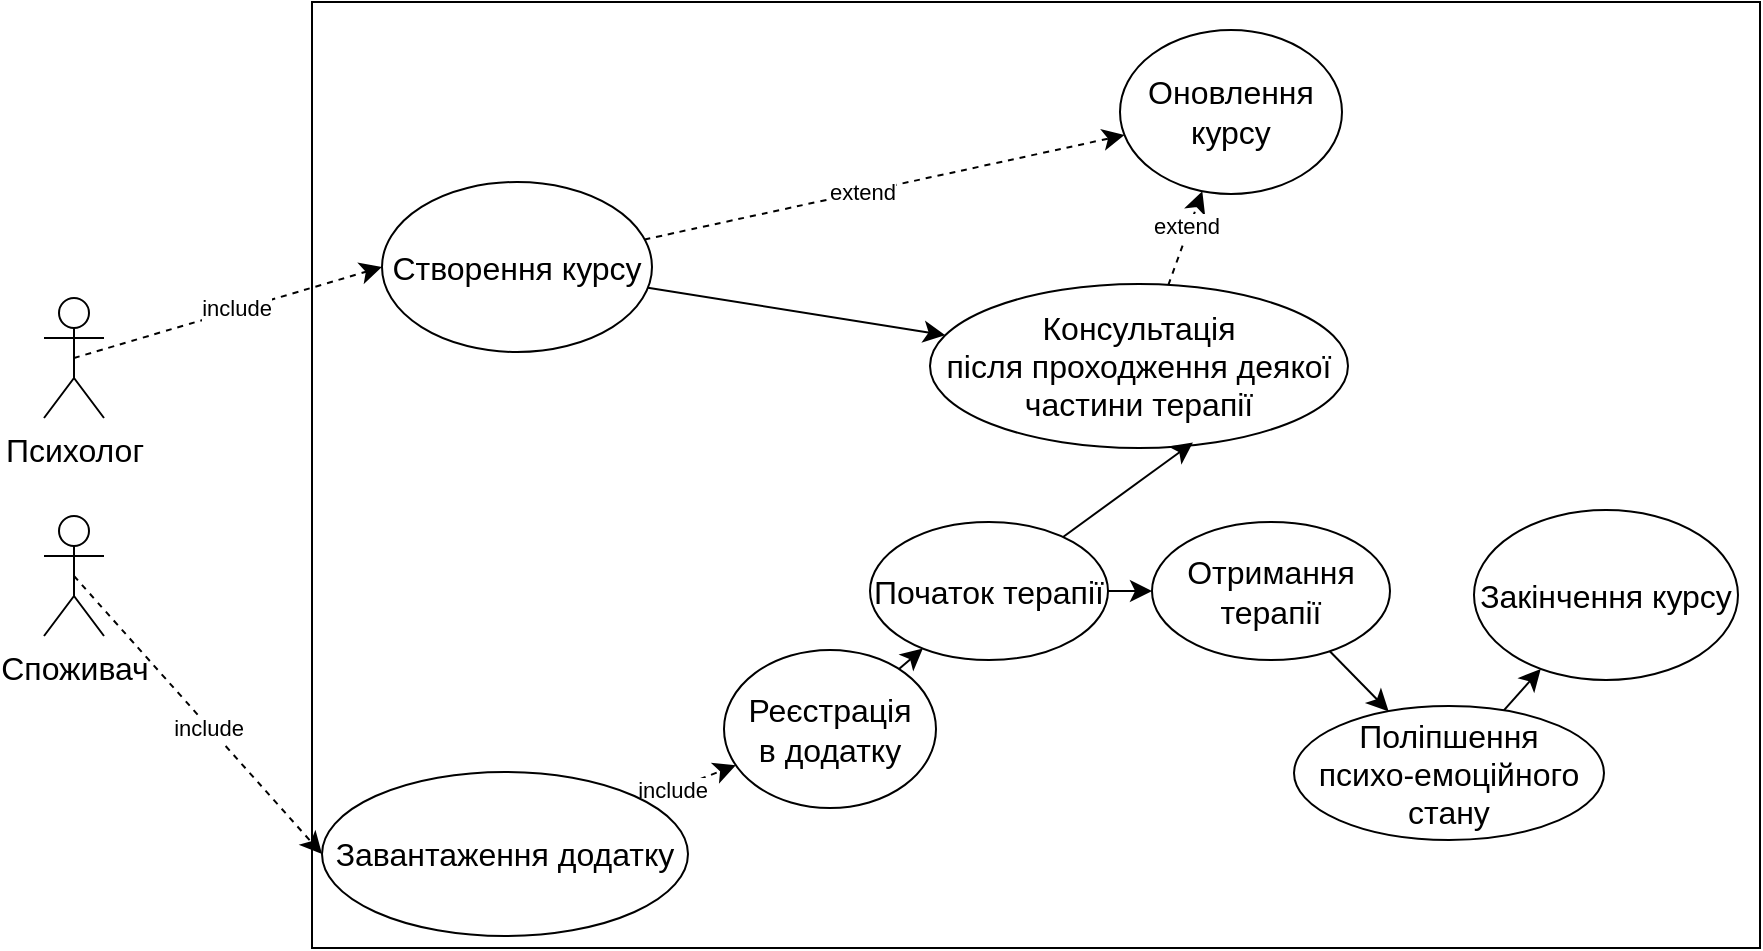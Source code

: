 <mxfile version="22.0.6" type="device">
  <diagram name="Сторінка-1" id="l1S29hMpA7wouOSOD6kj">
    <mxGraphModel dx="1962" dy="770" grid="0" gridSize="10" guides="1" tooltips="1" connect="1" arrows="1" fold="1" page="0" pageScale="1" pageWidth="827" pageHeight="1169" math="0" shadow="0">
      <root>
        <mxCell id="0" />
        <mxCell id="1" parent="0" />
        <mxCell id="zcJTPCMrcPo48gwb9o_7-1" value="" style="rounded=0;whiteSpace=wrap;html=1;fontSize=16;" parent="1" vertex="1">
          <mxGeometry x="147" y="14" width="724" height="473" as="geometry" />
        </mxCell>
        <mxCell id="zcJTPCMrcPo48gwb9o_7-27" style="edgeStyle=none;curved=1;rounded=0;orthogonalLoop=1;jettySize=auto;html=1;fontSize=12;startSize=8;endSize=8;" parent="1" source="zcJTPCMrcPo48gwb9o_7-2" target="zcJTPCMrcPo48gwb9o_7-9" edge="1">
          <mxGeometry relative="1" as="geometry" />
        </mxCell>
        <mxCell id="zcJTPCMrcPo48gwb9o_7-32" style="edgeStyle=none;curved=1;rounded=0;orthogonalLoop=1;jettySize=auto;html=1;fontSize=12;startSize=8;endSize=8;dashed=1;" parent="1" source="zcJTPCMrcPo48gwb9o_7-2" target="zcJTPCMrcPo48gwb9o_7-31" edge="1">
          <mxGeometry relative="1" as="geometry" />
        </mxCell>
        <mxCell id="HK9zMXkLIH0taBdQwtC1-3" value="extend" style="edgeLabel;html=1;align=center;verticalAlign=middle;resizable=0;points=[];" vertex="1" connectable="0" parent="zcJTPCMrcPo48gwb9o_7-32">
          <mxGeometry x="-0.099" relative="1" as="geometry">
            <mxPoint as="offset" />
          </mxGeometry>
        </mxCell>
        <mxCell id="zcJTPCMrcPo48gwb9o_7-2" value="Створення курсу" style="ellipse;whiteSpace=wrap;html=1;fontSize=16;" parent="1" vertex="1">
          <mxGeometry x="182" y="104" width="135" height="85" as="geometry" />
        </mxCell>
        <mxCell id="zcJTPCMrcPo48gwb9o_7-22" style="edgeStyle=none;curved=1;rounded=0;orthogonalLoop=1;jettySize=auto;html=1;fontSize=12;startSize=8;endSize=8;dashed=1;" parent="1" source="zcJTPCMrcPo48gwb9o_7-4" target="zcJTPCMrcPo48gwb9o_7-6" edge="1">
          <mxGeometry relative="1" as="geometry" />
        </mxCell>
        <mxCell id="HK9zMXkLIH0taBdQwtC1-5" value="include" style="edgeLabel;html=1;align=center;verticalAlign=middle;resizable=0;points=[];" vertex="1" connectable="0" parent="zcJTPCMrcPo48gwb9o_7-22">
          <mxGeometry x="-0.387" relative="1" as="geometry">
            <mxPoint as="offset" />
          </mxGeometry>
        </mxCell>
        <mxCell id="zcJTPCMrcPo48gwb9o_7-4" value="Завантаження додатку" style="ellipse;whiteSpace=wrap;html=1;fontSize=16;" parent="1" vertex="1">
          <mxGeometry x="152" y="399" width="183" height="82" as="geometry" />
        </mxCell>
        <mxCell id="zcJTPCMrcPo48gwb9o_7-23" style="edgeStyle=none;curved=1;rounded=0;orthogonalLoop=1;jettySize=auto;html=1;fontSize=12;startSize=8;endSize=8;" parent="1" source="zcJTPCMrcPo48gwb9o_7-6" target="zcJTPCMrcPo48gwb9o_7-8" edge="1">
          <mxGeometry relative="1" as="geometry" />
        </mxCell>
        <mxCell id="zcJTPCMrcPo48gwb9o_7-6" value="Реєстрація&lt;br&gt;в додатку" style="ellipse;whiteSpace=wrap;html=1;fontSize=16;" parent="1" vertex="1">
          <mxGeometry x="353" y="338" width="106" height="79" as="geometry" />
        </mxCell>
        <mxCell id="zcJTPCMrcPo48gwb9o_7-30" style="edgeStyle=none;curved=1;rounded=0;orthogonalLoop=1;jettySize=auto;html=1;fontSize=12;startSize=8;endSize=8;" parent="1" source="zcJTPCMrcPo48gwb9o_7-8" target="zcJTPCMrcPo48gwb9o_7-29" edge="1">
          <mxGeometry relative="1" as="geometry" />
        </mxCell>
        <mxCell id="zcJTPCMrcPo48gwb9o_7-8" value="Початок терапії" style="ellipse;whiteSpace=wrap;html=1;fontSize=16;" parent="1" vertex="1">
          <mxGeometry x="426" y="274" width="119" height="69" as="geometry" />
        </mxCell>
        <mxCell id="zcJTPCMrcPo48gwb9o_7-33" style="edgeStyle=none;curved=1;rounded=0;orthogonalLoop=1;jettySize=auto;html=1;fontSize=12;startSize=8;endSize=8;dashed=1;" parent="1" source="zcJTPCMrcPo48gwb9o_7-9" target="zcJTPCMrcPo48gwb9o_7-31" edge="1">
          <mxGeometry relative="1" as="geometry" />
        </mxCell>
        <mxCell id="HK9zMXkLIH0taBdQwtC1-4" value="extend" style="edgeLabel;html=1;align=center;verticalAlign=middle;resizable=0;points=[];" vertex="1" connectable="0" parent="zcJTPCMrcPo48gwb9o_7-33">
          <mxGeometry x="0.254" y="2" relative="1" as="geometry">
            <mxPoint as="offset" />
          </mxGeometry>
        </mxCell>
        <mxCell id="zcJTPCMrcPo48gwb9o_7-9" value="Консультація&lt;br&gt;після проходження деякої частини терапії" style="ellipse;whiteSpace=wrap;html=1;fontSize=16;" parent="1" vertex="1">
          <mxGeometry x="456" y="155" width="209" height="82" as="geometry" />
        </mxCell>
        <mxCell id="zcJTPCMrcPo48gwb9o_7-10" value="Закінчення курсу" style="ellipse;whiteSpace=wrap;html=1;fontSize=16;" parent="1" vertex="1">
          <mxGeometry x="728" y="268" width="132" height="85" as="geometry" />
        </mxCell>
        <mxCell id="zcJTPCMrcPo48gwb9o_7-25" style="edgeStyle=none;curved=1;rounded=0;orthogonalLoop=1;jettySize=auto;html=1;exitX=0.5;exitY=0.5;exitDx=0;exitDy=0;exitPerimeter=0;entryX=0;entryY=0.5;entryDx=0;entryDy=0;fontSize=12;startSize=8;endSize=8;dashed=1;" parent="1" source="zcJTPCMrcPo48gwb9o_7-11" target="zcJTPCMrcPo48gwb9o_7-4" edge="1">
          <mxGeometry relative="1" as="geometry" />
        </mxCell>
        <mxCell id="HK9zMXkLIH0taBdQwtC1-2" value="include" style="edgeLabel;html=1;align=center;verticalAlign=middle;resizable=0;points=[];" vertex="1" connectable="0" parent="zcJTPCMrcPo48gwb9o_7-25">
          <mxGeometry x="0.084" y="-1" relative="1" as="geometry">
            <mxPoint as="offset" />
          </mxGeometry>
        </mxCell>
        <mxCell id="zcJTPCMrcPo48gwb9o_7-11" value="Споживач" style="shape=umlActor;verticalLabelPosition=bottom;verticalAlign=top;html=1;outlineConnect=0;fontSize=16;" parent="1" vertex="1">
          <mxGeometry x="13" y="271" width="30" height="60" as="geometry" />
        </mxCell>
        <mxCell id="zcJTPCMrcPo48gwb9o_7-26" style="edgeStyle=none;curved=1;rounded=0;orthogonalLoop=1;jettySize=auto;html=1;exitX=0.5;exitY=0.5;exitDx=0;exitDy=0;exitPerimeter=0;entryX=0;entryY=0.5;entryDx=0;entryDy=0;fontSize=12;startSize=8;endSize=8;dashed=1;" parent="1" source="zcJTPCMrcPo48gwb9o_7-12" target="zcJTPCMrcPo48gwb9o_7-2" edge="1">
          <mxGeometry relative="1" as="geometry" />
        </mxCell>
        <mxCell id="HK9zMXkLIH0taBdQwtC1-1" value="include" style="edgeLabel;html=1;align=center;verticalAlign=middle;resizable=0;points=[];" vertex="1" connectable="0" parent="zcJTPCMrcPo48gwb9o_7-26">
          <mxGeometry x="0.048" y="1" relative="1" as="geometry">
            <mxPoint as="offset" />
          </mxGeometry>
        </mxCell>
        <mxCell id="zcJTPCMrcPo48gwb9o_7-12" value="Психолог" style="shape=umlActor;verticalLabelPosition=bottom;verticalAlign=top;html=1;outlineConnect=0;fontSize=16;" parent="1" vertex="1">
          <mxGeometry x="13" y="162" width="30" height="60" as="geometry" />
        </mxCell>
        <mxCell id="zcJTPCMrcPo48gwb9o_7-28" style="edgeStyle=none;curved=1;rounded=0;orthogonalLoop=1;jettySize=auto;html=1;entryX=0.629;entryY=0.966;entryDx=0;entryDy=0;entryPerimeter=0;fontSize=12;startSize=8;endSize=8;" parent="1" source="zcJTPCMrcPo48gwb9o_7-8" target="zcJTPCMrcPo48gwb9o_7-9" edge="1">
          <mxGeometry relative="1" as="geometry" />
        </mxCell>
        <mxCell id="zcJTPCMrcPo48gwb9o_7-36" style="edgeStyle=none;curved=1;rounded=0;orthogonalLoop=1;jettySize=auto;html=1;fontSize=12;startSize=8;endSize=8;" parent="1" source="zcJTPCMrcPo48gwb9o_7-29" target="zcJTPCMrcPo48gwb9o_7-35" edge="1">
          <mxGeometry relative="1" as="geometry" />
        </mxCell>
        <mxCell id="zcJTPCMrcPo48gwb9o_7-29" value="Отримання терапії" style="ellipse;whiteSpace=wrap;html=1;fontSize=16;" parent="1" vertex="1">
          <mxGeometry x="567" y="274" width="119" height="69" as="geometry" />
        </mxCell>
        <mxCell id="zcJTPCMrcPo48gwb9o_7-31" value="Оновлення&lt;br&gt;курсу" style="ellipse;whiteSpace=wrap;html=1;fontSize=16;" parent="1" vertex="1">
          <mxGeometry x="551" y="28" width="111" height="82" as="geometry" />
        </mxCell>
        <mxCell id="zcJTPCMrcPo48gwb9o_7-37" style="edgeStyle=none;curved=1;rounded=0;orthogonalLoop=1;jettySize=auto;html=1;fontSize=12;startSize=8;endSize=8;" parent="1" source="zcJTPCMrcPo48gwb9o_7-35" target="zcJTPCMrcPo48gwb9o_7-10" edge="1">
          <mxGeometry relative="1" as="geometry" />
        </mxCell>
        <mxCell id="zcJTPCMrcPo48gwb9o_7-35" value="Поліпшення&lt;br&gt;психо-емоційного стану" style="ellipse;whiteSpace=wrap;html=1;fontSize=16;" parent="1" vertex="1">
          <mxGeometry x="638" y="366" width="155" height="67" as="geometry" />
        </mxCell>
      </root>
    </mxGraphModel>
  </diagram>
</mxfile>
